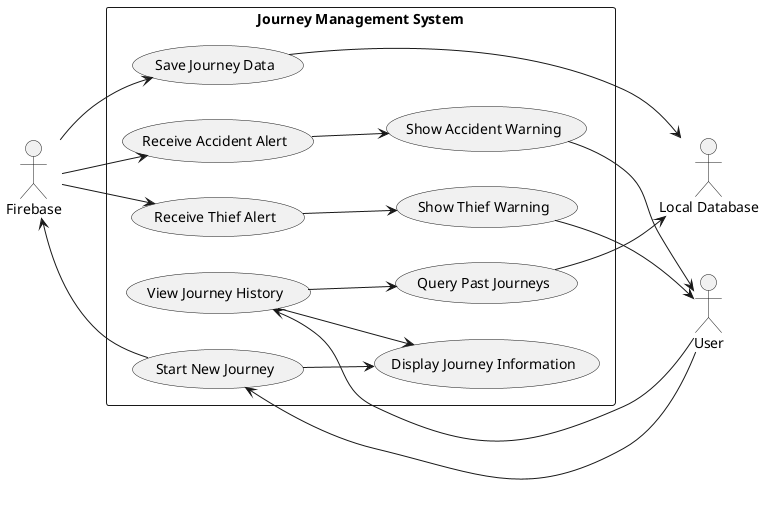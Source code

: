 @startuml Journey Management System

left to right direction
skinparam packageStyle rectangle

actor User
actor "Firebase" as FB
actor "Local Database" as DB

rectangle "Journey Management System" {
  usecase "Start New Journey" as UC1
  usecase "View Journey History" as UC2
  usecase "Save Journey Data" as UC3
  usecase "Query Past Journeys" as UC4
  usecase "Display Journey Information" as UC5
  usecase "Receive Accident Alert" as UC6
  usecase "Receive Thief Alert" as UC7
  usecase "Show Accident Warning" as UC8
  usecase "Show Thief Warning" as UC9
}

User --> UC1
User --> UC2
UC1 --> FB
FB --> UC3
UC3 --> DB
UC2 --> UC4
UC4 --> DB
UC1 --> UC5
UC2 --> UC5

FB --> UC6
FB --> UC7
UC6 --> UC8
UC7 --> UC9
UC8 --> User
UC9 --> User

@enduml
